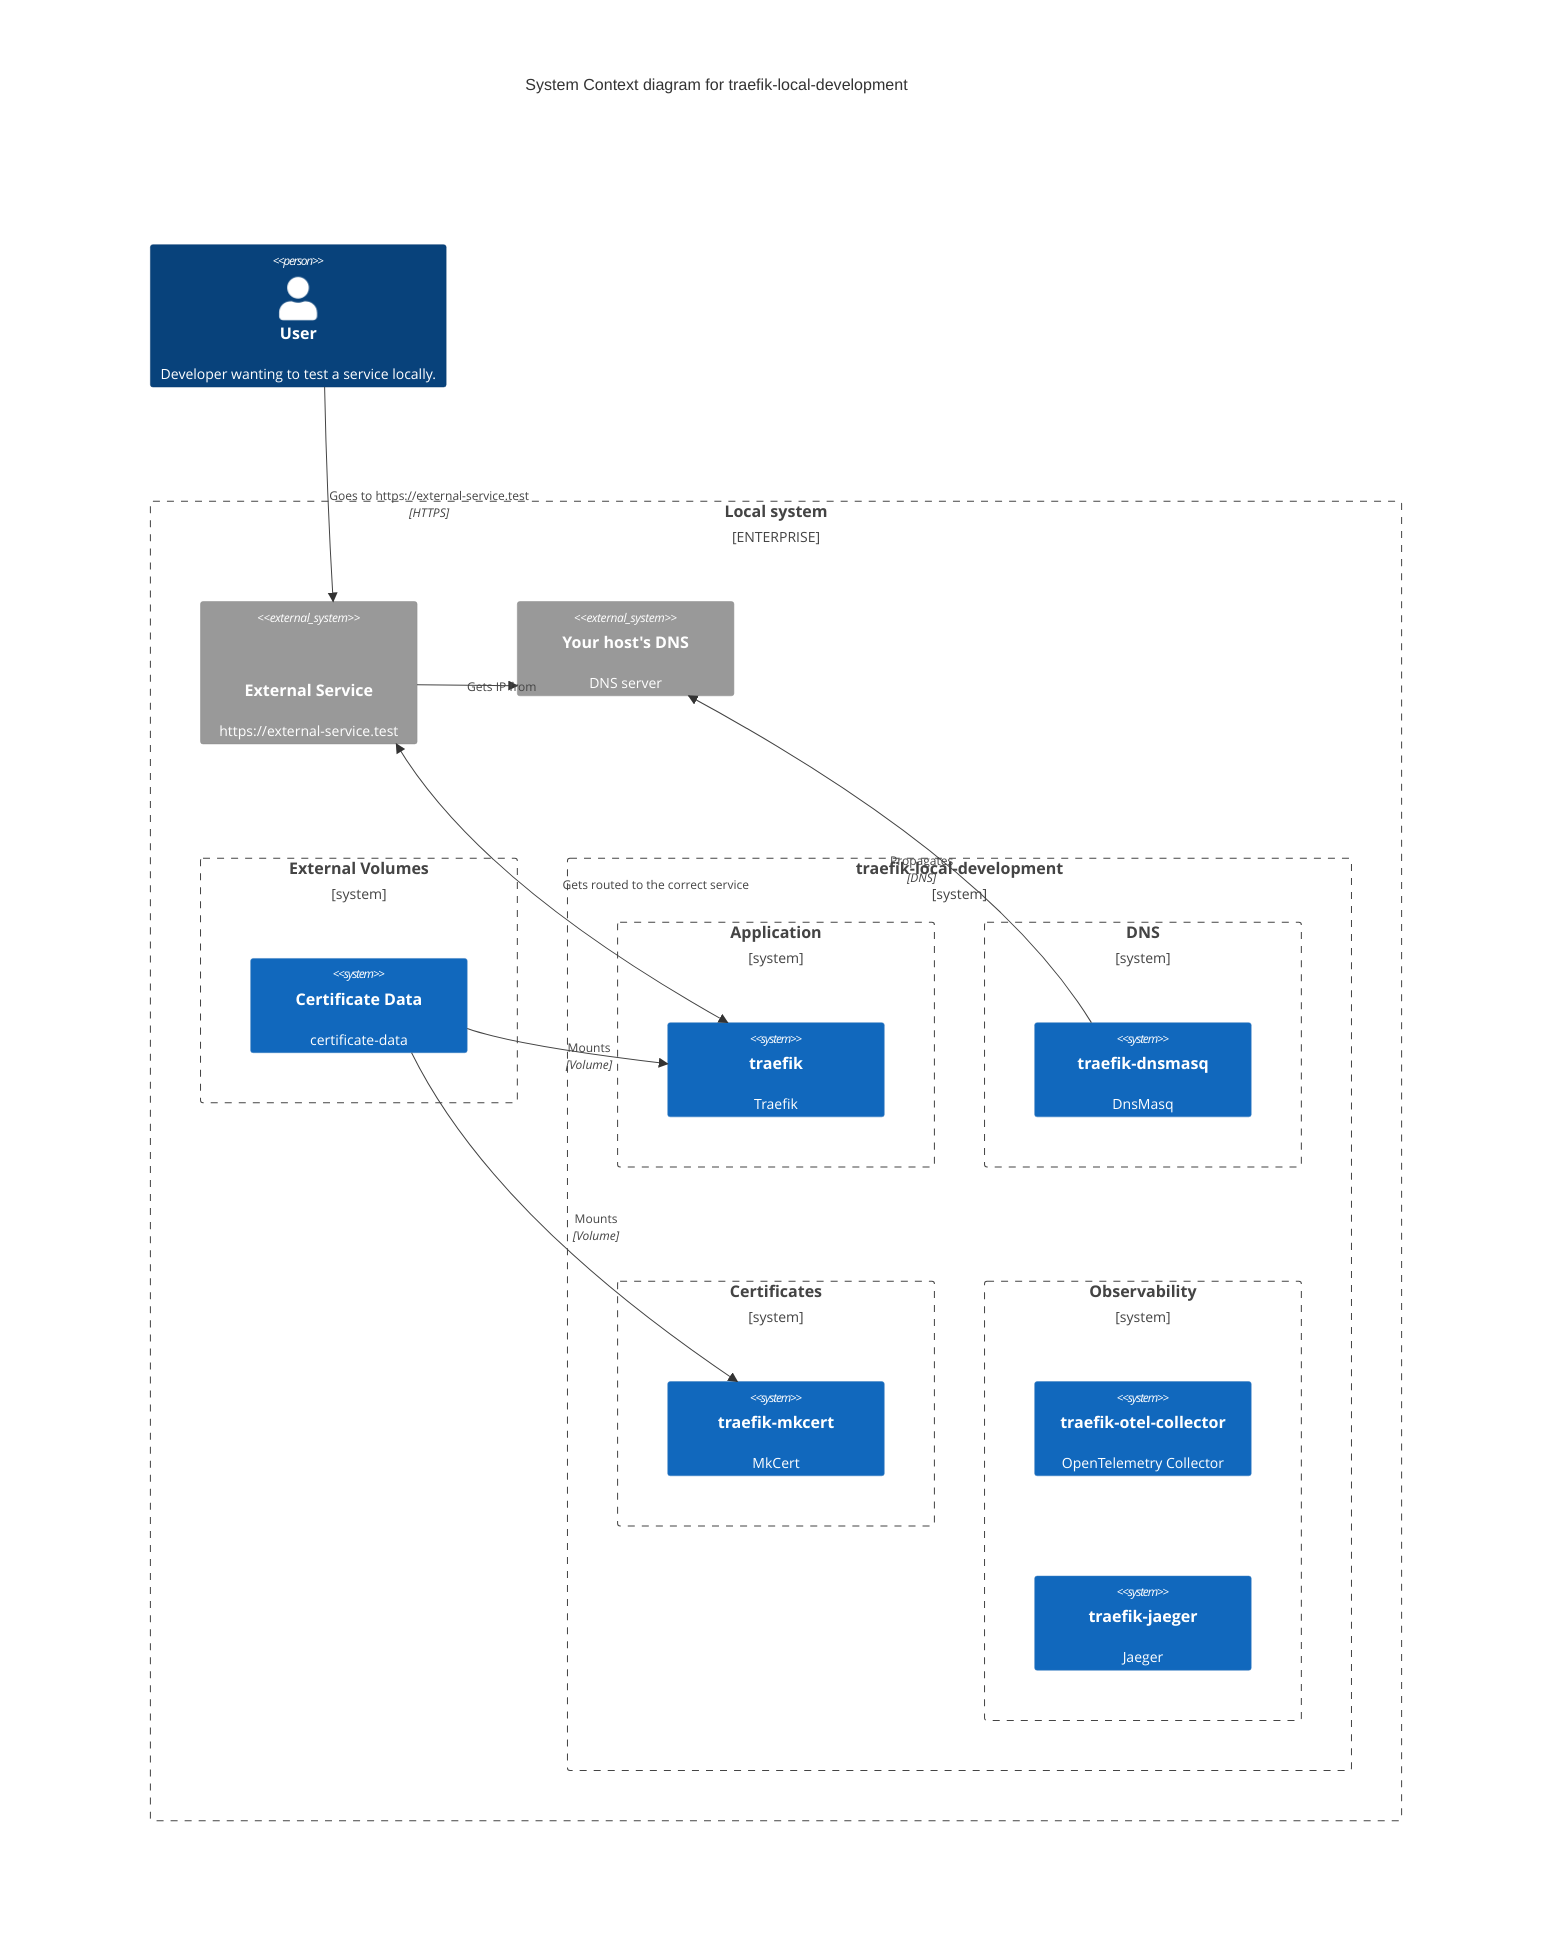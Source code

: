 C4Context
    title System Context diagram for traefik-local-development

    Person(userA, "User", "Developer wanting to test a service locally.")

    Enterprise_Boundary(BoundaryLocalComputer, "Local system") {
        System_Ext(SystemExternalService, "External Service", "https://external-service.test", "HTTPS")

        System_Ext(SystemDns, "Your host's DNS", "DNS server")

        Rel(SystemExternalService, SystemDns, "Gets IP from")
        BiRel(SystemExternalService, SytemTraefik, "Gets routed to the correct service")

        Boundary(BoundaryExternalVolumes, "External Volumes") {
            System(VolumeCertificateData, "Certificate Data", "certificate-data")

            Rel(VolumeCertificateData, SytemTraefik, "Mounts", "Volume")
            Rel(VolumeCertificateData, SystemMkCert, "Mounts", "Volume")
        }

        Boundary(BoundaryTraefikLocalDevelopment, "traefik-local-development") {

            Boundary(BoundaryTraefikApplication, "Application") {
                System(SytemTraefik, "traefik", "Traefik")
            }

            Boundary(BounderySystemDNS, "DNS") {
                System(SytemTraefikDnsMasq, "traefik-dnsmasq", "DnsMasq")
                Rel(SytemTraefikDnsMasq, SystemDns, "Propagates", "DNS")
            }


            Boundary(BoundaryTraefikCertificates, "Certificates") {
                System(SystemMkCert, "traefik-mkcert", "MkCert")

            }

            Boundary(BoundaryTraefikObservability, "Observability") {
                System(SystemTraefikOpenTelemetryCollector, "traefik-otel-collector", "OpenTelemetry Collector")
                System(SystemTraefikJaeger, "traefik-jaeger", "Jaeger")
            }
        }
    }

    Rel(userA, SystemExternalService, "Goes to https://external-service.test", "HTTPS")
